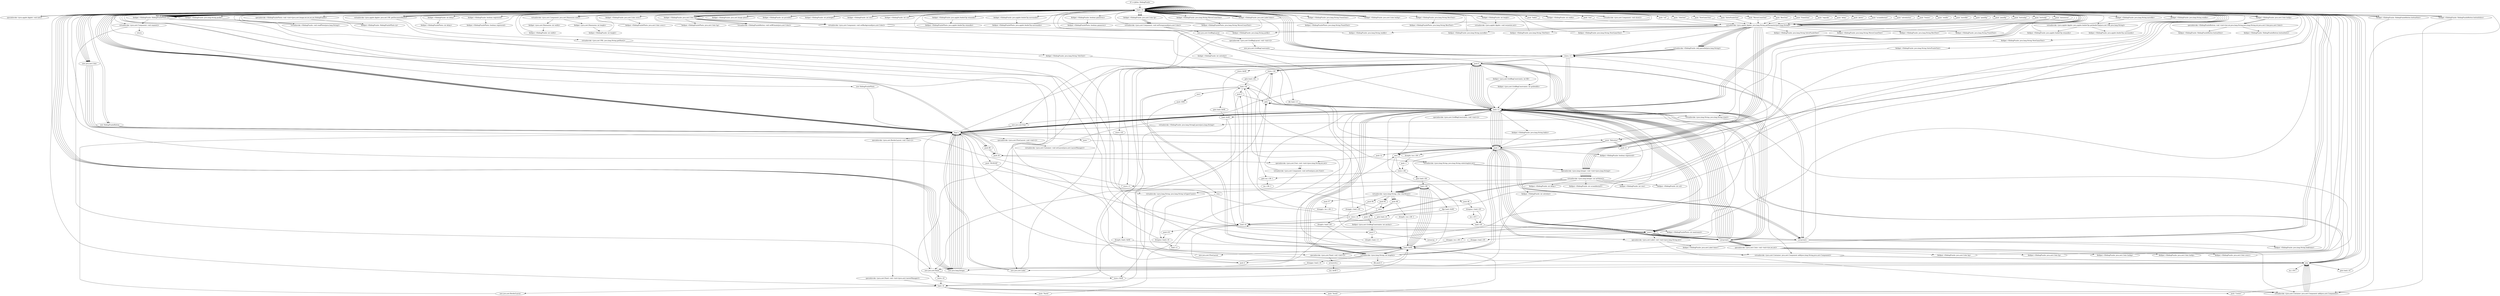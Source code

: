 digraph "" {
    "r0 := @this: SlidingPuzzle"
    "load.r r0"
    "r0 := @this: SlidingPuzzle"->"load.r r0";
    "specialinvoke <java.applet.Applet: void init()>"
    "load.r r0"->"specialinvoke <java.applet.Applet: void init()>";
    "specialinvoke <java.applet.Applet: void init()>"->"load.r r0";
    "load.r r0"->"load.r r0";
    "virtualinvoke <java.awt.Component: java.awt.Dimension size()>"
    "load.r r0"->"virtualinvoke <java.awt.Component: java.awt.Dimension size()>";
    "fieldget <java.awt.Dimension: int width>"
    "virtualinvoke <java.awt.Component: java.awt.Dimension size()>"->"fieldget <java.awt.Dimension: int width>";
    "fieldput <SlidingPuzzle: int width>"
    "fieldget <java.awt.Dimension: int width>"->"fieldput <SlidingPuzzle: int width>";
    "fieldput <SlidingPuzzle: int width>"->"load.r r0";
    "load.r r0"->"load.r r0";
    "load.r r0"->"virtualinvoke <java.awt.Component: java.awt.Dimension size()>";
    "fieldget <java.awt.Dimension: int height>"
    "virtualinvoke <java.awt.Component: java.awt.Dimension size()>"->"fieldget <java.awt.Dimension: int height>";
    "fieldput <SlidingPuzzle: int height>"
    "fieldget <java.awt.Dimension: int height>"->"fieldput <SlidingPuzzle: int height>";
    "fieldput <SlidingPuzzle: int height>"->"load.r r0";
    "push \"regcode\""
    "load.r r0"->"push \"regcode\"";
    "virtualinvoke <java.applet.Applet: java.lang.String getParameter(java.lang.String)>"
    "push \"regcode\""->"virtualinvoke <java.applet.Applet: java.lang.String getParameter(java.lang.String)>";
    "store.r r1"
    "virtualinvoke <java.applet.Applet: java.lang.String getParameter(java.lang.String)>"->"store.r r1";
    "load.r r1"
    "store.r r1"->"load.r r1";
    "virtualinvoke <java.lang.String: java.lang.String trim()>"
    "load.r r1"->"virtualinvoke <java.lang.String: java.lang.String trim()>";
    "pop"
    "virtualinvoke <java.lang.String: java.lang.String trim()>"->"pop";
    "pop"->"load.r r1";
    "virtualinvoke <java.lang.String: java.lang.String toUpperCase()>"
    "load.r r1"->"virtualinvoke <java.lang.String: java.lang.String toUpperCase()>";
    "virtualinvoke <java.lang.String: java.lang.String toUpperCase()>"->"pop";
    "pop"->"load.r r1";
    "load.r r1"->"load.r r1";
    "virtualinvoke <java.lang.String: int length()>"
    "load.r r1"->"virtualinvoke <java.lang.String: int length()>";
    "push 1"
    "virtualinvoke <java.lang.String: int length()>"->"push 1";
    "sub.i"
    "push 1"->"sub.i";
    "virtualinvoke <java.lang.String: char charAt(int)>"
    "sub.i"->"virtualinvoke <java.lang.String: char charAt(int)>";
    "push 48"
    "virtualinvoke <java.lang.String: char charAt(int)>"->"push 48";
    "sub.c"
    "push 48"->"sub.c";
    "store.i i0"
    "sub.c"->"store.i i0";
    "load.i i0"
    "store.i i0"->"load.i i0";
    "push 4"
    "load.i i0"->"push 4";
    "add.i"
    "push 4"->"add.i";
    "add.i"->"load.r r1";
    "load.r r1"->"virtualinvoke <java.lang.String: int length()>";
    "ifcmpge.i load.r r0"
    "virtualinvoke <java.lang.String: int length()>"->"ifcmpge.i load.r r0";
    "new java.lang.Integer"
    "ifcmpge.i load.r r0"->"new java.lang.Integer";
    "dup1.r"
    "new java.lang.Integer"->"dup1.r";
    "dup1.r"->"load.r r1";
    "load.r r1"->"load.i i0";
    "load.i i0"->"load.i i0";
    "push 3"
    "load.i i0"->"push 3";
    "push 3"->"add.i";
    "virtualinvoke <java.lang.String: java.lang.String substring(int,int)>"
    "add.i"->"virtualinvoke <java.lang.String: java.lang.String substring(int,int)>";
    "specialinvoke <java.lang.Integer: void <init>(java.lang.String)>"
    "virtualinvoke <java.lang.String: java.lang.String substring(int,int)>"->"specialinvoke <java.lang.Integer: void <init>(java.lang.String)>";
    "virtualinvoke <java.lang.Integer: int intValue()>"
    "specialinvoke <java.lang.Integer: void <init>(java.lang.String)>"->"virtualinvoke <java.lang.Integer: int intValue()>";
    "virtualinvoke <java.lang.Integer: int intValue()>"->"store.i i0";
    "store.i i0"->"new java.lang.Integer";
    "new java.lang.Integer"->"dup1.r";
    "dup1.r"->"load.r r1";
    "load.r r1"->"load.r r1";
    "load.r r1"->"virtualinvoke <java.lang.String: int length()>";
    "virtualinvoke <java.lang.String: int length()>"->"push 4";
    "push 4"->"sub.i";
    "sub.i"->"load.r r1";
    "load.r r1"->"virtualinvoke <java.lang.String: int length()>";
    "virtualinvoke <java.lang.String: int length()>"->"push 1";
    "push 1"->"sub.i";
    "sub.i"->"virtualinvoke <java.lang.String: java.lang.String substring(int,int)>";
    "virtualinvoke <java.lang.String: java.lang.String substring(int,int)>"->"specialinvoke <java.lang.Integer: void <init>(java.lang.String)>";
    "specialinvoke <java.lang.Integer: void <init>(java.lang.String)>"->"virtualinvoke <java.lang.Integer: int intValue()>";
    "store.i r1"
    "virtualinvoke <java.lang.Integer: int intValue()>"->"store.i r1";
    "store.i r1"->"load.r r0";
    "virtualinvoke <java.applet.Applet: java.net.URL getDocumentBase()>"
    "load.r r0"->"virtualinvoke <java.applet.Applet: java.net.URL getDocumentBase()>";
    "virtualinvoke <java.net.URL: java.lang.String getHost()>"
    "virtualinvoke <java.applet.Applet: java.net.URL getDocumentBase()>"->"virtualinvoke <java.net.URL: java.lang.String getHost()>";
    "virtualinvoke <java.net.URL: java.lang.String getHost()>"->"virtualinvoke <java.lang.String: java.lang.String toUpperCase()>";
    "store.r $r40"
    "virtualinvoke <java.lang.String: java.lang.String toUpperCase()>"->"store.r $r40";
    "push 0"
    "store.r $r40"->"push 0";
    "store.i i34"
    "push 0"->"store.i i34";
    "store.i i34"->"push 0";
    "store.i i35"
    "push 0"->"store.i i35";
    "load.r $r40"
    "store.i i35"->"load.r $r40";
    "load.r $r40"->"virtualinvoke <java.lang.String: int length()>";
    "ifle push 0"
    "virtualinvoke <java.lang.String: int length()>"->"ifle push 0";
    "ifle push 0"->"load.r $r40";
    "load.r $r40"->"virtualinvoke <java.lang.String: int length()>";
    "virtualinvoke <java.lang.String: int length()>"->"push 1";
    "push 1"->"sub.i";
    "store.i i36"
    "sub.i"->"store.i i36";
    "goto load.i i36"
    "store.i i36"->"goto load.i i36";
    "load.i i36"
    "goto load.i i36"->"load.i i36";
    "ifge load.r $r40"
    "load.i i36"->"ifge load.r $r40";
    "goto load.i i0"
    "ifge load.r $r40"->"goto load.i i0";
    "goto load.i i0"->"load.i i0";
    "push 231"
    "load.i i0"->"push 231";
    "ifcmpne.i load.r r0"
    "push 231"->"ifcmpne.i load.r r0";
    "load.i r1"
    "ifcmpne.i load.r r0"->"load.i r1";
    "load.i r1"->"load.i i0";
    "load.i i34"
    "load.i i0"->"load.i i34";
    "mul.i"
    "load.i i34"->"mul.i";
    "push 1000"
    "mul.i"->"push 1000";
    "rem.i"
    "push 1000"->"rem.i";
    "rem.i"->"ifcmpne.i load.r r0";
    "ifcmpne.i load.r r0"->"load.r r0";
    "load.r r0"->"push 1";
    "fieldput <SlidingPuzzle: boolean registered>"
    "push 1"->"fieldput <SlidingPuzzle: boolean registered>";
    "fieldput <SlidingPuzzle: boolean registered>"->"load.r r0";
    "load.r r0"->"new java.lang.Integer";
    "new java.lang.Integer"->"dup1.r";
    "dup1.r"->"load.r r0";
    "push \"delay\""
    "load.r r0"->"push \"delay\"";
    "push \"delay\""->"virtualinvoke <java.applet.Applet: java.lang.String getParameter(java.lang.String)>";
    "virtualinvoke <java.applet.Applet: java.lang.String getParameter(java.lang.String)>"->"specialinvoke <java.lang.Integer: void <init>(java.lang.String)>";
    "specialinvoke <java.lang.Integer: void <init>(java.lang.String)>"->"virtualinvoke <java.lang.Integer: int intValue()>";
    "fieldput <SlidingPuzzle: int delay>"
    "virtualinvoke <java.lang.Integer: int intValue()>"->"fieldput <SlidingPuzzle: int delay>";
    "fieldput <SlidingPuzzle: int delay>"->"load.r r0";
    "load.r r0"->"load.r r0";
    "push \"photo\""
    "load.r r0"->"push \"photo\"";
    "push \"photo\""->"virtualinvoke <java.applet.Applet: java.lang.String getParameter(java.lang.String)>";
    "fieldput <SlidingPuzzle: java.lang.String picfile>"
    "virtualinvoke <java.applet.Applet: java.lang.String getParameter(java.lang.String)>"->"fieldput <SlidingPuzzle: java.lang.String picfile>";
    "fieldput <SlidingPuzzle: java.lang.String picfile>"->"load.r r0";
    "load.r r0"->"new java.lang.Integer";
    "new java.lang.Integer"->"dup1.r";
    "dup1.r"->"load.r r0";
    "push \"scramblestart\""
    "load.r r0"->"push \"scramblestart\"";
    "push \"scramblestart\""->"virtualinvoke <java.applet.Applet: java.lang.String getParameter(java.lang.String)>";
    "virtualinvoke <java.applet.Applet: java.lang.String getParameter(java.lang.String)>"->"specialinvoke <java.lang.Integer: void <init>(java.lang.String)>";
    "specialinvoke <java.lang.Integer: void <init>(java.lang.String)>"->"virtualinvoke <java.lang.Integer: int intValue()>";
    "fieldput <SlidingPuzzle: int scramblestart>"
    "virtualinvoke <java.lang.Integer: int intValue()>"->"fieldput <SlidingPuzzle: int scramblestart>";
    "fieldput <SlidingPuzzle: int scramblestart>"->"load.r r0";
    "load.r r0"->"new java.lang.Integer";
    "new java.lang.Integer"->"dup1.r";
    "dup1.r"->"load.r r0";
    "push \"solvebutton\""
    "load.r r0"->"push \"solvebutton\"";
    "push \"solvebutton\""->"virtualinvoke <java.applet.Applet: java.lang.String getParameter(java.lang.String)>";
    "virtualinvoke <java.applet.Applet: java.lang.String getParameter(java.lang.String)>"->"specialinvoke <java.lang.Integer: void <init>(java.lang.String)>";
    "specialinvoke <java.lang.Integer: void <init>(java.lang.String)>"->"virtualinvoke <java.lang.Integer: int intValue()>";
    "fieldput <SlidingPuzzle: int solvebut>"
    "virtualinvoke <java.lang.Integer: int intValue()>"->"fieldput <SlidingPuzzle: int solvebut>";
    "fieldput <SlidingPuzzle: int solvebut>"->"new java.lang.Integer";
    "new java.lang.Integer"->"dup1.r";
    "dup1.r"->"load.r r0";
    "push \"frames\""
    "load.r r0"->"push \"frames\"";
    "push \"frames\""->"virtualinvoke <java.applet.Applet: java.lang.String getParameter(java.lang.String)>";
    "virtualinvoke <java.applet.Applet: java.lang.String getParameter(java.lang.String)>"->"specialinvoke <java.lang.Integer: void <init>(java.lang.String)>";
    "specialinvoke <java.lang.Integer: void <init>(java.lang.String)>"->"virtualinvoke <java.lang.Integer: int intValue()>";
    "virtualinvoke <java.lang.Integer: int intValue()>"->"store.i i0";
    "store.i i0"->"load.r r0";
    "load.r r0"->"load.r r0";
    "push \"winfile\""
    "load.r r0"->"push \"winfile\"";
    "push \"winfile\""->"virtualinvoke <java.applet.Applet: java.lang.String getParameter(java.lang.String)>";
    "fieldput <SlidingPuzzle: java.lang.String winfile>"
    "virtualinvoke <java.applet.Applet: java.lang.String getParameter(java.lang.String)>"->"fieldput <SlidingPuzzle: java.lang.String winfile>";
    "fieldput <SlidingPuzzle: java.lang.String winfile>"->"load.r r0";
    "load.r r0"->"load.r r0";
    "push \"movefile\""
    "load.r r0"->"push \"movefile\"";
    "push \"movefile\""->"virtualinvoke <java.applet.Applet: java.lang.String getParameter(java.lang.String)>";
    "fieldput <SlidingPuzzle: java.lang.String movefile>"
    "virtualinvoke <java.applet.Applet: java.lang.String getParameter(java.lang.String)>"->"fieldput <SlidingPuzzle: java.lang.String movefile>";
    "fieldput <SlidingPuzzle: java.lang.String movefile>"->"load.r r0";
    "load.r r0"->"load.r r0";
    "push \"panelbg\""
    "load.r r0"->"push \"panelbg\"";
    "push \"panelbg\""->"virtualinvoke <java.applet.Applet: java.lang.String getParameter(java.lang.String)>";
    "virtualinvoke <SlidingPuzzle: int[] parseInt(java.lang.String)>"
    "virtualinvoke <java.applet.Applet: java.lang.String getParameter(java.lang.String)>"->"virtualinvoke <SlidingPuzzle: int[] parseInt(java.lang.String)>";
    "virtualinvoke <SlidingPuzzle: int[] parseInt(java.lang.String)>"->"store.r r1";
    "store.r r1"->"load.r r0";
    "new java.awt.Color"
    "load.r r0"->"new java.awt.Color";
    "new java.awt.Color"->"dup1.r";
    "dup1.r"->"load.r r1";
    "load.r r1"->"push 0";
    "arrayread.i"
    "push 0"->"arrayread.i";
    "arrayread.i"->"load.r r1";
    "load.r r1"->"push 1";
    "push 1"->"arrayread.i";
    "arrayread.i"->"load.r r1";
    "push 2"
    "load.r r1"->"push 2";
    "push 2"->"arrayread.i";
    "specialinvoke <java.awt.Color: void <init>(int,int,int)>"
    "arrayread.i"->"specialinvoke <java.awt.Color: void <init>(int,int,int)>";
    "fieldput <SlidingPuzzle: java.awt.Color bg>"
    "specialinvoke <java.awt.Color: void <init>(int,int,int)>"->"fieldput <SlidingPuzzle: java.awt.Color bg>";
    "fieldput <SlidingPuzzle: java.awt.Color bg>"->"load.r r0";
    "load.r r0"->"load.r r0";
    "push \"panelfg\""
    "load.r r0"->"push \"panelfg\"";
    "push \"panelfg\""->"virtualinvoke <java.applet.Applet: java.lang.String getParameter(java.lang.String)>";
    "virtualinvoke <java.applet.Applet: java.lang.String getParameter(java.lang.String)>"->"virtualinvoke <SlidingPuzzle: int[] parseInt(java.lang.String)>";
    "virtualinvoke <SlidingPuzzle: int[] parseInt(java.lang.String)>"->"store.r r1";
    "store.r r1"->"load.r r0";
    "load.r r0"->"new java.awt.Color";
    "new java.awt.Color"->"dup1.r";
    "dup1.r"->"load.r r1";
    "load.r r1"->"push 0";
    "push 0"->"arrayread.i";
    "arrayread.i"->"load.r r1";
    "load.r r1"->"push 1";
    "push 1"->"arrayread.i";
    "arrayread.i"->"load.r r1";
    "load.r r1"->"push 2";
    "push 2"->"arrayread.i";
    "arrayread.i"->"specialinvoke <java.awt.Color: void <init>(int,int,int)>";
    "fieldput <SlidingPuzzle: java.awt.Color fg>"
    "specialinvoke <java.awt.Color: void <init>(int,int,int)>"->"fieldput <SlidingPuzzle: java.awt.Color fg>";
    "fieldput <SlidingPuzzle: java.awt.Color fg>"->"load.r r0";
    "load.r r0"->"load.r r0";
    "push \"buttonbg\""
    "load.r r0"->"push \"buttonbg\"";
    "push \"buttonbg\""->"virtualinvoke <java.applet.Applet: java.lang.String getParameter(java.lang.String)>";
    "virtualinvoke <java.applet.Applet: java.lang.String getParameter(java.lang.String)>"->"virtualinvoke <SlidingPuzzle: int[] parseInt(java.lang.String)>";
    "virtualinvoke <SlidingPuzzle: int[] parseInt(java.lang.String)>"->"store.r r1";
    "store.r r1"->"load.r r0";
    "load.r r0"->"new java.awt.Color";
    "new java.awt.Color"->"dup1.r";
    "dup1.r"->"load.r r1";
    "load.r r1"->"push 0";
    "push 0"->"arrayread.i";
    "arrayread.i"->"load.r r1";
    "load.r r1"->"push 1";
    "push 1"->"arrayread.i";
    "arrayread.i"->"load.r r1";
    "load.r r1"->"push 2";
    "push 2"->"arrayread.i";
    "arrayread.i"->"specialinvoke <java.awt.Color: void <init>(int,int,int)>";
    "fieldput <SlidingPuzzle: java.awt.Color butbg>"
    "specialinvoke <java.awt.Color: void <init>(int,int,int)>"->"fieldput <SlidingPuzzle: java.awt.Color butbg>";
    "fieldput <SlidingPuzzle: java.awt.Color butbg>"->"load.r r0";
    "load.r r0"->"load.r r0";
    "push \"buttonfg\""
    "load.r r0"->"push \"buttonfg\"";
    "push \"buttonfg\""->"virtualinvoke <java.applet.Applet: java.lang.String getParameter(java.lang.String)>";
    "virtualinvoke <java.applet.Applet: java.lang.String getParameter(java.lang.String)>"->"virtualinvoke <SlidingPuzzle: int[] parseInt(java.lang.String)>";
    "virtualinvoke <SlidingPuzzle: int[] parseInt(java.lang.String)>"->"store.r r1";
    "store.r r1"->"load.r r0";
    "load.r r0"->"new java.awt.Color";
    "new java.awt.Color"->"dup1.r";
    "dup1.r"->"load.r r1";
    "load.r r1"->"push 0";
    "push 0"->"arrayread.i";
    "arrayread.i"->"load.r r1";
    "load.r r1"->"push 1";
    "push 1"->"arrayread.i";
    "arrayread.i"->"load.r r1";
    "load.r r1"->"push 2";
    "push 2"->"arrayread.i";
    "arrayread.i"->"specialinvoke <java.awt.Color: void <init>(int,int,int)>";
    "fieldput <SlidingPuzzle: java.awt.Color butfg>"
    "specialinvoke <java.awt.Color: void <init>(int,int,int)>"->"fieldput <SlidingPuzzle: java.awt.Color butfg>";
    "fieldput <SlidingPuzzle: java.awt.Color butfg>"->"load.r r0";
    "load.r r0"->"load.r r0";
    "push \"mouseover\""
    "load.r r0"->"push \"mouseover\"";
    "push \"mouseover\""->"virtualinvoke <java.applet.Applet: java.lang.String getParameter(java.lang.String)>";
    "virtualinvoke <java.applet.Applet: java.lang.String getParameter(java.lang.String)>"->"virtualinvoke <SlidingPuzzle: int[] parseInt(java.lang.String)>";
    "virtualinvoke <SlidingPuzzle: int[] parseInt(java.lang.String)>"->"store.r r1";
    "store.r r1"->"load.r r0";
    "load.r r0"->"new java.awt.Color";
    "new java.awt.Color"->"dup1.r";
    "dup1.r"->"load.r r1";
    "load.r r1"->"push 0";
    "push 0"->"arrayread.i";
    "arrayread.i"->"load.r r1";
    "load.r r1"->"push 1";
    "push 1"->"arrayread.i";
    "arrayread.i"->"load.r r1";
    "load.r r1"->"push 2";
    "push 2"->"arrayread.i";
    "arrayread.i"->"specialinvoke <java.awt.Color: void <init>(int,int,int)>";
    "fieldput <SlidingPuzzle: java.awt.Color overc>"
    "specialinvoke <java.awt.Color: void <init>(int,int,int)>"->"fieldput <SlidingPuzzle: java.awt.Color overc>";
    "fieldput <SlidingPuzzle: java.awt.Color overc>"->"load.r r0";
    "load.r r0"->"load.r r0";
    "load.r r0"->"load.r r0";
    "push \"linkto\""
    "load.r r0"->"push \"linkto\"";
    "push \"linkto\""->"virtualinvoke <java.applet.Applet: java.lang.String getParameter(java.lang.String)>";
    "virtualinvoke <java.applet.Applet: java.lang.String getParameter(java.lang.String)>"->"virtualinvoke <java.lang.String: java.lang.String trim()>";
    "virtualinvoke <SlidingPuzzle: java.lang.String[] parse(java.lang.String)>"
    "virtualinvoke <java.lang.String: java.lang.String trim()>"->"virtualinvoke <SlidingPuzzle: java.lang.String[] parse(java.lang.String)>";
    "virtualinvoke <SlidingPuzzle: java.lang.String[] parse(java.lang.String)>"->"dup1.r";
    "dup1.r"->"push 0";
    "arrayread.r"
    "push 0"->"arrayread.r";
    "arrayread.r"->"store.r r1";
    "store.r r1"->"load.r r0";
    "load.r r0"->"load.r r1";
    "fieldput <SlidingPuzzle: java.lang.String linkto>"
    "load.r r1"->"fieldput <SlidingPuzzle: java.lang.String linkto>";
    "fieldput <SlidingPuzzle: java.lang.String linkto>"->"push 1";
    "push 1"->"arrayread.r";
    "fieldput <SlidingPuzzle: java.lang.String linkframe>"
    "arrayread.r"->"fieldput <SlidingPuzzle: java.lang.String linkframe>";
    "fieldput <SlidingPuzzle: java.lang.String linkframe>"->"load.r r0";
    "load.r r0"->"new java.lang.Integer";
    "new java.lang.Integer"->"dup1.r";
    "dup1.r"->"load.r r0";
    "push \"row\""
    "load.r r0"->"push \"row\"";
    "push \"row\""->"virtualinvoke <java.applet.Applet: java.lang.String getParameter(java.lang.String)>";
    "virtualinvoke <java.applet.Applet: java.lang.String getParameter(java.lang.String)>"->"specialinvoke <java.lang.Integer: void <init>(java.lang.String)>";
    "specialinvoke <java.lang.Integer: void <init>(java.lang.String)>"->"virtualinvoke <java.lang.Integer: int intValue()>";
    "fieldput <SlidingPuzzle: int row>"
    "virtualinvoke <java.lang.Integer: int intValue()>"->"fieldput <SlidingPuzzle: int row>";
    "fieldput <SlidingPuzzle: int row>"->"load.r r0";
    "load.r r0"->"new java.lang.Integer";
    "new java.lang.Integer"->"dup1.r";
    "dup1.r"->"load.r r0";
    "push \"col\""
    "load.r r0"->"push \"col\"";
    "push \"col\""->"virtualinvoke <java.applet.Applet: java.lang.String getParameter(java.lang.String)>";
    "virtualinvoke <java.applet.Applet: java.lang.String getParameter(java.lang.String)>"->"specialinvoke <java.lang.Integer: void <init>(java.lang.String)>";
    "specialinvoke <java.lang.Integer: void <init>(java.lang.String)>"->"virtualinvoke <java.lang.Integer: int intValue()>";
    "fieldput <SlidingPuzzle: int col>"
    "virtualinvoke <java.lang.Integer: int intValue()>"->"fieldput <SlidingPuzzle: int col>";
    "fieldput <SlidingPuzzle: int col>"->"load.r r0";
    "load.r r0"->"load.r r0";
    "push \"TitleText\""
    "load.r r0"->"push \"TitleText\"";
    "push \"TitleText\""->"virtualinvoke <java.applet.Applet: java.lang.String getParameter(java.lang.String)>";
    "fieldput <SlidingPuzzle: java.lang.String TitleText>"
    "virtualinvoke <java.applet.Applet: java.lang.String getParameter(java.lang.String)>"->"fieldput <SlidingPuzzle: java.lang.String TitleText>";
    "fieldput <SlidingPuzzle: java.lang.String TitleText>"->"load.r r0";
    "load.r r0"->"load.r r0";
    "push \"NewGameText\""
    "load.r r0"->"push \"NewGameText\"";
    "push \"NewGameText\""->"virtualinvoke <java.applet.Applet: java.lang.String getParameter(java.lang.String)>";
    "fieldput <SlidingPuzzle: java.lang.String NewGameText>"
    "virtualinvoke <java.applet.Applet: java.lang.String getParameter(java.lang.String)>"->"fieldput <SlidingPuzzle: java.lang.String NewGameText>";
    "fieldput <SlidingPuzzle: java.lang.String NewGameText>"->"load.r r0";
    "load.r r0"->"load.r r0";
    "push \"SolvePuzzleText\""
    "load.r r0"->"push \"SolvePuzzleText\"";
    "push \"SolvePuzzleText\""->"virtualinvoke <java.applet.Applet: java.lang.String getParameter(java.lang.String)>";
    "fieldput <SlidingPuzzle: java.lang.String SolvePuzzleText>"
    "virtualinvoke <java.applet.Applet: java.lang.String getParameter(java.lang.String)>"->"fieldput <SlidingPuzzle: java.lang.String SolvePuzzleText>";
    "fieldput <SlidingPuzzle: java.lang.String SolvePuzzleText>"->"load.r r0";
    "load.r r0"->"load.r r0";
    "push \"MovesCountText\""
    "load.r r0"->"push \"MovesCountText\"";
    "push \"MovesCountText\""->"virtualinvoke <java.applet.Applet: java.lang.String getParameter(java.lang.String)>";
    "fieldput <SlidingPuzzle: java.lang.String MovesCountText>"
    "virtualinvoke <java.applet.Applet: java.lang.String getParameter(java.lang.String)>"->"fieldput <SlidingPuzzle: java.lang.String MovesCountText>";
    "fieldput <SlidingPuzzle: java.lang.String MovesCountText>"->"load.r r0";
    "load.r r0"->"load.r r0";
    "push \"BestText\""
    "load.r r0"->"push \"BestText\"";
    "push \"BestText\""->"virtualinvoke <java.applet.Applet: java.lang.String getParameter(java.lang.String)>";
    "fieldput <SlidingPuzzle: java.lang.String BestText>"
    "virtualinvoke <java.applet.Applet: java.lang.String getParameter(java.lang.String)>"->"fieldput <SlidingPuzzle: java.lang.String BestText>";
    "fieldput <SlidingPuzzle: java.lang.String BestText>"->"load.r r0";
    "load.r r0"->"load.r r0";
    "push \"FinishText\""
    "load.r r0"->"push \"FinishText\"";
    "push \"FinishText\""->"virtualinvoke <java.applet.Applet: java.lang.String getParameter(java.lang.String)>";
    "fieldput <SlidingPuzzle: java.lang.String FinishText>"
    "virtualinvoke <java.applet.Applet: java.lang.String getParameter(java.lang.String)>"->"fieldput <SlidingPuzzle: java.lang.String FinishText>";
    "fieldput <SlidingPuzzle: java.lang.String FinishText>"->"load.r r0";
    "load.r r0"->"load.r r0";
    "load.r r0"->"load.r r0";
    "load.r r0"->"virtualinvoke <java.applet.Applet: java.net.URL getDocumentBase()>";
    "virtualinvoke <java.applet.Applet: java.net.URL getDocumentBase()>"->"load.r r0";
    "fieldget <SlidingPuzzle: java.lang.String winfile>"
    "load.r r0"->"fieldget <SlidingPuzzle: java.lang.String winfile>";
    "virtualinvoke <java.applet.Applet: java.applet.AudioClip getAudioClip(java.net.URL,java.lang.String)>"
    "fieldget <SlidingPuzzle: java.lang.String winfile>"->"virtualinvoke <java.applet.Applet: java.applet.AudioClip getAudioClip(java.net.URL,java.lang.String)>";
    "fieldput <SlidingPuzzle: java.applet.AudioClip winaudio>"
    "virtualinvoke <java.applet.Applet: java.applet.AudioClip getAudioClip(java.net.URL,java.lang.String)>"->"fieldput <SlidingPuzzle: java.applet.AudioClip winaudio>";
    "fieldput <SlidingPuzzle: java.applet.AudioClip winaudio>"->"load.r r0";
    "load.r r0"->"load.r r0";
    "load.r r0"->"load.r r0";
    "load.r r0"->"virtualinvoke <java.applet.Applet: java.net.URL getDocumentBase()>";
    "virtualinvoke <java.applet.Applet: java.net.URL getDocumentBase()>"->"load.r r0";
    "fieldget <SlidingPuzzle: java.lang.String movefile>"
    "load.r r0"->"fieldget <SlidingPuzzle: java.lang.String movefile>";
    "fieldget <SlidingPuzzle: java.lang.String movefile>"->"virtualinvoke <java.applet.Applet: java.applet.AudioClip getAudioClip(java.net.URL,java.lang.String)>";
    "fieldput <SlidingPuzzle: java.applet.AudioClip moveaudio>"
    "virtualinvoke <java.applet.Applet: java.applet.AudioClip getAudioClip(java.net.URL,java.lang.String)>"->"fieldput <SlidingPuzzle: java.applet.AudioClip moveaudio>";
    "fieldput <SlidingPuzzle: java.applet.AudioClip moveaudio>"->"load.r r0";
    "load.r r0"->"load.r r0";
    "fieldget <SlidingPuzzle: java.lang.String picfile>"
    "load.r r0"->"fieldget <SlidingPuzzle: java.lang.String picfile>";
    "virtualinvoke <SlidingPuzzle: void readPhoto(java.lang.String)>"
    "fieldget <SlidingPuzzle: java.lang.String picfile>"->"virtualinvoke <SlidingPuzzle: void readPhoto(java.lang.String)>";
    "virtualinvoke <SlidingPuzzle: void readPhoto(java.lang.String)>"->"load.r r0";
    "new SlidingPuzzlePhoto"
    "load.r r0"->"new SlidingPuzzlePhoto";
    "new SlidingPuzzlePhoto"->"dup1.r";
    "dup1.r"->"load.r r0";
    "fieldget <SlidingPuzzle: java.awt.Image photo>"
    "load.r r0"->"fieldget <SlidingPuzzle: java.awt.Image photo>";
    "fieldget <SlidingPuzzle: java.awt.Image photo>"->"load.r r0";
    "fieldget <SlidingPuzzle: int picwidth>"
    "load.r r0"->"fieldget <SlidingPuzzle: int picwidth>";
    "fieldget <SlidingPuzzle: int picwidth>"->"load.r r0";
    "fieldget <SlidingPuzzle: int picheight>"
    "load.r r0"->"fieldget <SlidingPuzzle: int picheight>";
    "fieldget <SlidingPuzzle: int picheight>"->"load.r r0";
    "fieldget <SlidingPuzzle: int row>"
    "load.r r0"->"fieldget <SlidingPuzzle: int row>";
    "fieldget <SlidingPuzzle: int row>"->"load.r r0";
    "fieldget <SlidingPuzzle: int col>"
    "load.r r0"->"fieldget <SlidingPuzzle: int col>";
    "fieldget <SlidingPuzzle: int col>"->"load.r r0";
    "specialinvoke <SlidingPuzzlePhoto: void <init>(java.awt.Image,int,int,int,int,SlidingPuzzle)>"
    "load.r r0"->"specialinvoke <SlidingPuzzlePhoto: void <init>(java.awt.Image,int,int,int,int,SlidingPuzzle)>";
    "fieldput <SlidingPuzzle: SlidingPuzzlePhoto rp>"
    "specialinvoke <SlidingPuzzlePhoto: void <init>(java.awt.Image,int,int,int,int,SlidingPuzzle)>"->"fieldput <SlidingPuzzle: SlidingPuzzlePhoto rp>";
    "fieldput <SlidingPuzzle: SlidingPuzzlePhoto rp>"->"load.r r0";
    "fieldget <SlidingPuzzle: SlidingPuzzlePhoto rp>"
    "load.r r0"->"fieldget <SlidingPuzzle: SlidingPuzzlePhoto rp>";
    "fieldget <SlidingPuzzle: SlidingPuzzlePhoto rp>"->"load.i i0";
    "fieldput <SlidingPuzzlePhoto: int maxtransit>"
    "load.i i0"->"fieldput <SlidingPuzzlePhoto: int maxtransit>";
    "fieldput <SlidingPuzzlePhoto: int maxtransit>"->"load.r r0";
    "load.r r0"->"fieldget <SlidingPuzzle: SlidingPuzzlePhoto rp>";
    "fieldget <SlidingPuzzle: SlidingPuzzlePhoto rp>"->"load.r r0";
    "fieldget <SlidingPuzzle: int delay>"
    "load.r r0"->"fieldget <SlidingPuzzle: int delay>";
    "fieldput <SlidingPuzzlePhoto: int delay>"
    "fieldget <SlidingPuzzle: int delay>"->"fieldput <SlidingPuzzlePhoto: int delay>";
    "fieldput <SlidingPuzzlePhoto: int delay>"->"load.r r0";
    "load.r r0"->"fieldget <SlidingPuzzle: SlidingPuzzlePhoto rp>";
    "fieldget <SlidingPuzzle: SlidingPuzzlePhoto rp>"->"load.r r0";
    "fieldget <SlidingPuzzle: boolean registered>"
    "load.r r0"->"fieldget <SlidingPuzzle: boolean registered>";
    "fieldput <SlidingPuzzlePhoto: boolean registered>"
    "fieldget <SlidingPuzzle: boolean registered>"->"fieldput <SlidingPuzzlePhoto: boolean registered>";
    "fieldput <SlidingPuzzlePhoto: boolean registered>"->"load.r r0";
    "load.r r0"->"fieldget <SlidingPuzzle: SlidingPuzzlePhoto rp>";
    "fieldget <SlidingPuzzle: SlidingPuzzlePhoto rp>"->"load.r r0";
    "fieldget <SlidingPuzzle: java.awt.Color bg>"
    "load.r r0"->"fieldget <SlidingPuzzle: java.awt.Color bg>";
    "fieldput <SlidingPuzzlePhoto: java.awt.Color bg>"
    "fieldget <SlidingPuzzle: java.awt.Color bg>"->"fieldput <SlidingPuzzlePhoto: java.awt.Color bg>";
    "fieldput <SlidingPuzzlePhoto: java.awt.Color bg>"->"load.r r0";
    "load.r r0"->"fieldget <SlidingPuzzle: SlidingPuzzlePhoto rp>";
    "fieldget <SlidingPuzzle: SlidingPuzzlePhoto rp>"->"load.r r0";
    "fieldget <SlidingPuzzle: java.awt.Color overc>"
    "load.r r0"->"fieldget <SlidingPuzzle: java.awt.Color overc>";
    "fieldput <SlidingPuzzlePhoto: java.awt.Color overc>"
    "fieldget <SlidingPuzzle: java.awt.Color overc>"->"fieldput <SlidingPuzzlePhoto: java.awt.Color overc>";
    "fieldput <SlidingPuzzlePhoto: java.awt.Color overc>"->"load.r r0";
    "load.r r0"->"fieldget <SlidingPuzzle: SlidingPuzzlePhoto rp>";
    "fieldget <SlidingPuzzle: SlidingPuzzlePhoto rp>"->"load.r r0";
    "fieldget <SlidingPuzzle: java.applet.AudioClip winaudio>"
    "load.r r0"->"fieldget <SlidingPuzzle: java.applet.AudioClip winaudio>";
    "fieldput <SlidingPuzzlePhoto: java.applet.AudioClip winaudio>"
    "fieldget <SlidingPuzzle: java.applet.AudioClip winaudio>"->"fieldput <SlidingPuzzlePhoto: java.applet.AudioClip winaudio>";
    "fieldput <SlidingPuzzlePhoto: java.applet.AudioClip winaudio>"->"load.r r0";
    "load.r r0"->"fieldget <SlidingPuzzle: SlidingPuzzlePhoto rp>";
    "fieldget <SlidingPuzzle: SlidingPuzzlePhoto rp>"->"load.r r0";
    "fieldget <SlidingPuzzle: java.applet.AudioClip moveaudio>"
    "load.r r0"->"fieldget <SlidingPuzzle: java.applet.AudioClip moveaudio>";
    "fieldput <SlidingPuzzlePhoto: java.applet.AudioClip moveaudio>"
    "fieldget <SlidingPuzzle: java.applet.AudioClip moveaudio>"->"fieldput <SlidingPuzzlePhoto: java.applet.AudioClip moveaudio>";
    "fieldput <SlidingPuzzlePhoto: java.applet.AudioClip moveaudio>"->"load.r r0";
    "load.r r0"->"fieldget <SlidingPuzzle: SlidingPuzzlePhoto rp>";
    "fieldget <SlidingPuzzle: SlidingPuzzlePhoto rp>"->"load.r r0";
    "fieldget <SlidingPuzzle: boolean gameover>"
    "load.r r0"->"fieldget <SlidingPuzzle: boolean gameover>";
    "fieldput <SlidingPuzzlePhoto: boolean gameover>"
    "fieldget <SlidingPuzzle: boolean gameover>"->"fieldput <SlidingPuzzlePhoto: boolean gameover>";
    "fieldput <SlidingPuzzlePhoto: boolean gameover>"->"load.r r0";
    "load.r r0"->"fieldget <SlidingPuzzle: SlidingPuzzlePhoto rp>";
    "fieldget <SlidingPuzzle: SlidingPuzzlePhoto rp>"->"load.r r0";
    "fieldget <SlidingPuzzle: java.lang.String MovesCountText>"
    "load.r r0"->"fieldget <SlidingPuzzle: java.lang.String MovesCountText>";
    "fieldput <SlidingPuzzlePhoto: java.lang.String MovesCountText>"
    "fieldget <SlidingPuzzle: java.lang.String MovesCountText>"->"fieldput <SlidingPuzzlePhoto: java.lang.String MovesCountText>";
    "fieldput <SlidingPuzzlePhoto: java.lang.String MovesCountText>"->"load.r r0";
    "load.r r0"->"fieldget <SlidingPuzzle: SlidingPuzzlePhoto rp>";
    "fieldget <SlidingPuzzle: SlidingPuzzlePhoto rp>"->"load.r r0";
    "fieldget <SlidingPuzzle: java.lang.String FinishText>"
    "load.r r0"->"fieldget <SlidingPuzzle: java.lang.String FinishText>";
    "fieldput <SlidingPuzzlePhoto: java.lang.String FinishText>"
    "fieldget <SlidingPuzzle: java.lang.String FinishText>"->"fieldput <SlidingPuzzlePhoto: java.lang.String FinishText>";
    "fieldput <SlidingPuzzlePhoto: java.lang.String FinishText>"->"load.r r0";
    "load.r r0"->"fieldget <SlidingPuzzle: SlidingPuzzlePhoto rp>";
    "fieldget <SlidingPuzzle: SlidingPuzzlePhoto rp>"->"load.r r0";
    "fieldget <SlidingPuzzle: java.lang.String BestText>"
    "load.r r0"->"fieldget <SlidingPuzzle: java.lang.String BestText>";
    "fieldput <SlidingPuzzlePhoto: java.lang.String BestText>"
    "fieldget <SlidingPuzzle: java.lang.String BestText>"->"fieldput <SlidingPuzzlePhoto: java.lang.String BestText>";
    "fieldput <SlidingPuzzlePhoto: java.lang.String BestText>"->"load.r r0";
    "load.r r0"->"fieldget <SlidingPuzzle: SlidingPuzzlePhoto rp>";
    "virtualinvoke <java.awt.Component: void repaint()>"
    "fieldget <SlidingPuzzle: SlidingPuzzlePhoto rp>"->"virtualinvoke <java.awt.Component: void repaint()>";
    "new java.awt.Panel"
    "virtualinvoke <java.awt.Component: void repaint()>"->"new java.awt.Panel";
    "store.r i0"
    "new java.awt.Panel"->"store.r i0";
    "load.r i0"
    "store.r i0"->"load.r i0";
    "new java.awt.BorderLayout"
    "load.r i0"->"new java.awt.BorderLayout";
    "new java.awt.BorderLayout"->"dup1.r";
    "specialinvoke <java.awt.BorderLayout: void <init>()>"
    "dup1.r"->"specialinvoke <java.awt.BorderLayout: void <init>()>";
    "specialinvoke <java.awt.Panel: void <init>(java.awt.LayoutManager)>"
    "specialinvoke <java.awt.BorderLayout: void <init>()>"->"specialinvoke <java.awt.Panel: void <init>(java.awt.LayoutManager)>";
    "specialinvoke <java.awt.Panel: void <init>(java.awt.LayoutManager)>"->"load.r i0";
    "push \"Center\""
    "load.r i0"->"push \"Center\"";
    "push \"Center\""->"load.r r0";
    "load.r r0"->"fieldget <SlidingPuzzle: SlidingPuzzlePhoto rp>";
    "virtualinvoke <java.awt.Container: java.awt.Component add(java.lang.String,java.awt.Component)>"
    "fieldget <SlidingPuzzle: SlidingPuzzlePhoto rp>"->"virtualinvoke <java.awt.Container: java.awt.Component add(java.lang.String,java.awt.Component)>";
    "virtualinvoke <java.awt.Container: java.awt.Component add(java.lang.String,java.awt.Component)>"->"pop";
    "pop"->"load.r r0";
    "load.r r0"->"load.r r0";
    "load.r r0"->"fieldget <SlidingPuzzle: java.awt.Color bg>";
    "virtualinvoke <java.awt.Component: void setBackground(java.awt.Color)>"
    "fieldget <SlidingPuzzle: java.awt.Color bg>"->"virtualinvoke <java.awt.Component: void setBackground(java.awt.Color)>";
    "virtualinvoke <java.awt.Component: void setBackground(java.awt.Color)>"->"load.r r0";
    "load.r r0"->"load.r r0";
    "fieldget <SlidingPuzzle: java.awt.Color fg>"
    "load.r r0"->"fieldget <SlidingPuzzle: java.awt.Color fg>";
    "virtualinvoke <java.awt.Component: void setForeground(java.awt.Color)>"
    "fieldget <SlidingPuzzle: java.awt.Color fg>"->"virtualinvoke <java.awt.Component: void setForeground(java.awt.Color)>";
    "new java.awt.GridBagLayout"
    "virtualinvoke <java.awt.Component: void setForeground(java.awt.Color)>"->"new java.awt.GridBagLayout";
    "specialinvoke <java.awt.GridBagLayout: void <init>()>"
    "new java.awt.GridBagLayout"->"specialinvoke <java.awt.GridBagLayout: void <init>()>";
    "new java.awt.GridBagConstraints"
    "specialinvoke <java.awt.GridBagLayout: void <init>()>"->"new java.awt.GridBagConstraints";
    "new java.awt.GridBagConstraints"->"store.r r1";
    "store.r r1"->"load.r r1";
    "specialinvoke <java.awt.GridBagConstraints: void <init>()>"
    "load.r r1"->"specialinvoke <java.awt.GridBagConstraints: void <init>()>";
    "specialinvoke <java.awt.GridBagConstraints: void <init>()>"->"load.r r1";
    "load.r r1"->"push 0";
    "fieldput <java.awt.GridBagConstraints: int fill>"
    "push 0"->"fieldput <java.awt.GridBagConstraints: int fill>";
    "fieldput <java.awt.GridBagConstraints: int fill>"->"load.r r1";
    "load.r r1"->"push 0";
    "fieldput <java.awt.GridBagConstraints: int gridwidth>"
    "push 0"->"fieldput <java.awt.GridBagConstraints: int gridwidth>";
    "fieldput <java.awt.GridBagConstraints: int gridwidth>"->"load.r r1";
    "push 10"
    "load.r r1"->"push 10";
    "fieldput <java.awt.GridBagConstraints: int anchor>"
    "push 10"->"fieldput <java.awt.GridBagConstraints: int anchor>";
    "push 5"
    "fieldput <java.awt.GridBagConstraints: int anchor>"->"push 5";
    "newarray"
    "push 5"->"newarray";
    "newarray"->"store.r r1";
    "store.r r1"->"push 0";
    "store.i $r40"
    "push 0"->"store.i $r40";
    "goto load.i $r40"
    "store.i $r40"->"goto load.i $r40";
    "load.i $r40"
    "goto load.i $r40"->"load.i $r40";
    "load.i $r40"->"push 5";
    "ifcmplt.i load.r r1"
    "push 5"->"ifcmplt.i load.r r1";
    "ifcmplt.i load.r r1"->"load.r r0";
    "new SlidingPuzzleButton"
    "load.r r0"->"new SlidingPuzzleButton";
    "new SlidingPuzzleButton"->"dup1.r";
    "push 80"
    "dup1.r"->"push 80";
    "push 20"
    "push 80"->"push 20";
    "push 20"->"load.r r0";
    "fieldget <SlidingPuzzle: java.lang.String NewGameText>"
    "load.r r0"->"fieldget <SlidingPuzzle: java.lang.String NewGameText>";
    "push \"Helvetica\""
    "fieldget <SlidingPuzzle: java.lang.String NewGameText>"->"push \"Helvetica\"";
    "push 11"
    "push \"Helvetica\""->"push 11";
    "push 11"->"load.r r0";
    "fieldget <SlidingPuzzle: java.awt.Color butbg>"
    "load.r r0"->"fieldget <SlidingPuzzle: java.awt.Color butbg>";
    "fieldget <SlidingPuzzle: java.awt.Color butbg>"->"load.r r0";
    "fieldget <SlidingPuzzle: java.awt.Color butfg>"
    "load.r r0"->"fieldget <SlidingPuzzle: java.awt.Color butfg>";
    "specialinvoke <SlidingPuzzleButton: void <init>(int,int,java.lang.String,java.lang.String,int,java.awt.Color,java.awt.Color)>"
    "fieldget <SlidingPuzzle: java.awt.Color butfg>"->"specialinvoke <SlidingPuzzleButton: void <init>(int,int,java.lang.String,java.lang.String,int,java.awt.Color,java.awt.Color)>";
    "fieldput <SlidingPuzzle: SlidingPuzzleButton buttonNew>"
    "specialinvoke <SlidingPuzzleButton: void <init>(int,int,java.lang.String,java.lang.String,int,java.awt.Color,java.awt.Color)>"->"fieldput <SlidingPuzzle: SlidingPuzzleButton buttonNew>";
    "fieldput <SlidingPuzzle: SlidingPuzzleButton buttonNew>"->"load.r r0";
    "fieldget <SlidingPuzzle: SlidingPuzzleButton buttonNew>"
    "load.r r0"->"fieldget <SlidingPuzzle: SlidingPuzzleButton buttonNew>";
    "fieldget <SlidingPuzzle: SlidingPuzzleButton buttonNew>"->"load.r r0";
    "load.r r0"->"fieldget <SlidingPuzzle: java.awt.Color bg>";
    "virtualinvoke <SlidingPuzzleButton: void setBGmain(java.awt.Color)>"
    "fieldget <SlidingPuzzle: java.awt.Color bg>"->"virtualinvoke <SlidingPuzzleButton: void setBGmain(java.awt.Color)>";
    "virtualinvoke <SlidingPuzzleButton: void setBGmain(java.awt.Color)>"->"load.r r1";
    "load.r r1"->"push 0";
    "push 0"->"arrayread.r";
    "arrayread.r"->"load.r r0";
    "load.r r0"->"fieldget <SlidingPuzzle: SlidingPuzzleButton buttonNew>";
    "virtualinvoke <java.awt.Container: java.awt.Component add(java.awt.Component)>"
    "fieldget <SlidingPuzzle: SlidingPuzzleButton buttonNew>"->"virtualinvoke <java.awt.Container: java.awt.Component add(java.awt.Component)>";
    "virtualinvoke <java.awt.Container: java.awt.Component add(java.awt.Component)>"->"pop";
    "pop"->"load.r r0";
    "load.r r0"->"new SlidingPuzzleButton";
    "new SlidingPuzzleButton"->"dup1.r";
    "dup1.r"->"push 80";
    "push 80"->"push 20";
    "push 20"->"load.r r0";
    "fieldget <SlidingPuzzle: java.lang.String SolvePuzzleText>"
    "load.r r0"->"fieldget <SlidingPuzzle: java.lang.String SolvePuzzleText>";
    "fieldget <SlidingPuzzle: java.lang.String SolvePuzzleText>"->"push \"Helvetica\"";
    "push \"Helvetica\""->"push 11";
    "push 11"->"load.r r0";
    "load.r r0"->"fieldget <SlidingPuzzle: java.awt.Color butbg>";
    "fieldget <SlidingPuzzle: java.awt.Color butbg>"->"load.r r0";
    "load.r r0"->"fieldget <SlidingPuzzle: java.awt.Color butfg>";
    "fieldget <SlidingPuzzle: java.awt.Color butfg>"->"specialinvoke <SlidingPuzzleButton: void <init>(int,int,java.lang.String,java.lang.String,int,java.awt.Color,java.awt.Color)>";
    "fieldput <SlidingPuzzle: SlidingPuzzleButton buttonSolve>"
    "specialinvoke <SlidingPuzzleButton: void <init>(int,int,java.lang.String,java.lang.String,int,java.awt.Color,java.awt.Color)>"->"fieldput <SlidingPuzzle: SlidingPuzzleButton buttonSolve>";
    "fieldput <SlidingPuzzle: SlidingPuzzleButton buttonSolve>"->"load.r r0";
    "fieldget <SlidingPuzzle: SlidingPuzzleButton buttonSolve>"
    "load.r r0"->"fieldget <SlidingPuzzle: SlidingPuzzleButton buttonSolve>";
    "fieldget <SlidingPuzzle: SlidingPuzzleButton buttonSolve>"->"load.r r0";
    "load.r r0"->"fieldget <SlidingPuzzle: java.awt.Color bg>";
    "fieldget <SlidingPuzzle: java.awt.Color bg>"->"virtualinvoke <SlidingPuzzleButton: void setBGmain(java.awt.Color)>";
    "virtualinvoke <SlidingPuzzleButton: void setBGmain(java.awt.Color)>"->"load.r r0";
    "fieldget <SlidingPuzzle: int solvebut>"
    "load.r r0"->"fieldget <SlidingPuzzle: int solvebut>";
    "ifle load.r r1"
    "fieldget <SlidingPuzzle: int solvebut>"->"ifle load.r r1";
    "ifle load.r r1"->"load.r r1";
    "load.r r1"->"push 1";
    "push 1"->"arrayread.r";
    "arrayread.r"->"load.r r0";
    "load.r r0"->"fieldget <SlidingPuzzle: SlidingPuzzleButton buttonSolve>";
    "fieldget <SlidingPuzzle: SlidingPuzzleButton buttonSolve>"->"virtualinvoke <java.awt.Container: java.awt.Component add(java.awt.Component)>";
    "virtualinvoke <java.awt.Container: java.awt.Component add(java.awt.Component)>"->"pop";
    "goto load.r r0"
    "pop"->"goto load.r r0";
    "goto load.r r0"->"load.r r0";
    "new java.awt.Label"
    "load.r r0"->"new java.awt.Label";
    "new java.awt.Label"->"dup1.r";
    "push \"00:00:00\""
    "dup1.r"->"push \"00:00:00\"";
    "push \"00:00:00\""->"push 2";
    "specialinvoke <java.awt.Label: void <init>(java.lang.String,int)>"
    "push 2"->"specialinvoke <java.awt.Label: void <init>(java.lang.String,int)>";
    "fieldput <SlidingPuzzle: java.awt.Label timer>"
    "specialinvoke <java.awt.Label: void <init>(java.lang.String,int)>"->"fieldput <SlidingPuzzle: java.awt.Label timer>";
    "fieldput <SlidingPuzzle: java.awt.Label timer>"->"load.r r0";
    "fieldget <SlidingPuzzle: java.awt.Label timer>"
    "load.r r0"->"fieldget <SlidingPuzzle: java.awt.Label timer>";
    "fieldget <SlidingPuzzle: java.awt.Label timer>"->"load.r r0";
    "load.r r0"->"fieldget <SlidingPuzzle: java.awt.Color bg>";
    "fieldget <SlidingPuzzle: java.awt.Color bg>"->"virtualinvoke <java.awt.Component: void setBackground(java.awt.Color)>";
    "virtualinvoke <java.awt.Component: void setBackground(java.awt.Color)>"->"load.r r0";
    "load.r r0"->"fieldget <SlidingPuzzle: java.awt.Label timer>";
    "fieldget <SlidingPuzzle: java.awt.Label timer>"->"load.r r0";
    "load.r r0"->"fieldget <SlidingPuzzle: java.awt.Color fg>";
    "fieldget <SlidingPuzzle: java.awt.Color fg>"->"virtualinvoke <java.awt.Component: void setForeground(java.awt.Color)>";
    "virtualinvoke <java.awt.Component: void setForeground(java.awt.Color)>"->"load.r r0";
    "load.r r0"->"fieldget <SlidingPuzzle: java.awt.Label timer>";
    "new java.awt.Font"
    "fieldget <SlidingPuzzle: java.awt.Label timer>"->"new java.awt.Font";
    "new java.awt.Font"->"dup1.r";
    "dup1.r"->"push \"Helvetica\"";
    "push \"Helvetica\""->"push 1";
    "push 12"
    "push 1"->"push 12";
    "specialinvoke <java.awt.Font: void <init>(java.lang.String,int,int)>"
    "push 12"->"specialinvoke <java.awt.Font: void <init>(java.lang.String,int,int)>";
    "virtualinvoke <java.awt.Component: void setFont(java.awt.Font)>"
    "specialinvoke <java.awt.Font: void <init>(java.lang.String,int,int)>"->"virtualinvoke <java.awt.Component: void setFont(java.awt.Font)>";
    "virtualinvoke <java.awt.Component: void setFont(java.awt.Font)>"->"load.r r1";
    "load.r r1"->"push 2";
    "push 2"->"arrayread.r";
    "arrayread.r"->"load.r r0";
    "load.r r0"->"fieldget <SlidingPuzzle: java.awt.Label timer>";
    "fieldget <SlidingPuzzle: java.awt.Label timer>"->"virtualinvoke <java.awt.Container: java.awt.Component add(java.awt.Component)>";
    "virtualinvoke <java.awt.Container: java.awt.Component add(java.awt.Component)>"->"pop";
    "pop"->"new java.awt.Panel";
    "new java.awt.Panel"->"store.r $r40";
    "store.r $r40"->"load.r $r40";
    "specialinvoke <java.awt.Panel: void <init>()>"
    "load.r $r40"->"specialinvoke <java.awt.Panel: void <init>()>";
    "specialinvoke <java.awt.Panel: void <init>()>"->"load.r $r40";
    "new java.awt.FlowLayout"
    "load.r $r40"->"new java.awt.FlowLayout";
    "new java.awt.FlowLayout"->"dup1.r";
    "specialinvoke <java.awt.FlowLayout: void <init>()>"
    "dup1.r"->"specialinvoke <java.awt.FlowLayout: void <init>()>";
    "virtualinvoke <java.awt.Container: void setLayout(java.awt.LayoutManager)>"
    "specialinvoke <java.awt.FlowLayout: void <init>()>"->"virtualinvoke <java.awt.Container: void setLayout(java.awt.LayoutManager)>";
    "virtualinvoke <java.awt.Container: void setLayout(java.awt.LayoutManager)>"->"push 0";
    "push 0"->"store.i i34";
    "goto load.i i34"
    "store.i i34"->"goto load.i i34";
    "goto load.i i34"->"load.i i34";
    "load.i i34"->"push 3";
    "ifcmplt.i load.r $r40"
    "push 3"->"ifcmplt.i load.r $r40";
    "ifcmplt.i load.r $r40"->"load.r i0";
    "push \"South\""
    "load.r i0"->"push \"South\"";
    "push \"South\""->"load.r $r40";
    "load.r $r40"->"virtualinvoke <java.awt.Container: java.awt.Component add(java.lang.String,java.awt.Component)>";
    "virtualinvoke <java.awt.Container: java.awt.Component add(java.lang.String,java.awt.Component)>"->"pop";
    "pop"->"new java.awt.Label";
    "new java.awt.Label"->"store.r r1";
    "store.r r1"->"load.r r1";
    "load.r r1"->"load.r r0";
    "fieldget <SlidingPuzzle: java.lang.String TitleText>"
    "load.r r0"->"fieldget <SlidingPuzzle: java.lang.String TitleText>";
    "fieldget <SlidingPuzzle: java.lang.String TitleText>"->"push 1";
    "push 1"->"specialinvoke <java.awt.Label: void <init>(java.lang.String,int)>";
    "specialinvoke <java.awt.Label: void <init>(java.lang.String,int)>"->"load.r r1";
    "load.r r1"->"load.r r0";
    "load.r r0"->"fieldget <SlidingPuzzle: java.awt.Color bg>";
    "fieldget <SlidingPuzzle: java.awt.Color bg>"->"virtualinvoke <java.awt.Component: void setBackground(java.awt.Color)>";
    "virtualinvoke <java.awt.Component: void setBackground(java.awt.Color)>"->"load.r r1";
    "load.r r1"->"load.r r0";
    "load.r r0"->"fieldget <SlidingPuzzle: java.awt.Color fg>";
    "fieldget <SlidingPuzzle: java.awt.Color fg>"->"virtualinvoke <java.awt.Component: void setForeground(java.awt.Color)>";
    "virtualinvoke <java.awt.Component: void setForeground(java.awt.Color)>"->"load.r r1";
    "load.r r1"->"new java.awt.Font";
    "new java.awt.Font"->"dup1.r";
    "dup1.r"->"push \"Helvetica\"";
    "push \"Helvetica\""->"push 1";
    "push 1"->"push 20";
    "push 20"->"specialinvoke <java.awt.Font: void <init>(java.lang.String,int,int)>";
    "specialinvoke <java.awt.Font: void <init>(java.lang.String,int,int)>"->"virtualinvoke <java.awt.Component: void setFont(java.awt.Font)>";
    "virtualinvoke <java.awt.Component: void setFont(java.awt.Font)>"->"load.r i0";
    "push \"North\""
    "load.r i0"->"push \"North\"";
    "push \"North\""->"load.r r1";
    "load.r r1"->"virtualinvoke <java.awt.Container: java.awt.Component add(java.lang.String,java.awt.Component)>";
    "virtualinvoke <java.awt.Container: java.awt.Component add(java.lang.String,java.awt.Component)>"->"pop";
    "pop"->"load.r r0";
    "load.r r0"->"load.r i0";
    "load.r i0"->"virtualinvoke <java.awt.Container: java.awt.Component add(java.awt.Component)>";
    "virtualinvoke <java.awt.Container: java.awt.Component add(java.awt.Component)>"->"pop";
    "pop"->"load.r r0";
    "load.r r0"->"load.r r0";
    "fieldget <SlidingPuzzle: int width>"
    "load.r r0"->"fieldget <SlidingPuzzle: int width>";
    "fieldget <SlidingPuzzle: int width>"->"load.r r0";
    "fieldget <SlidingPuzzle: int height>"
    "load.r r0"->"fieldget <SlidingPuzzle: int height>";
    "virtualinvoke <java.applet.Applet: void resize(int,int)>"
    "fieldget <SlidingPuzzle: int height>"->"virtualinvoke <java.applet.Applet: void resize(int,int)>";
    "virtualinvoke <java.applet.Applet: void resize(int,int)>"->"load.r r0";
    "virtualinvoke <java.awt.Component: void show()>"
    "load.r r0"->"virtualinvoke <java.awt.Component: void show()>";
    "virtualinvoke <java.awt.Component: void show()>"->"load.r r0";
    "load.r r0"->"virtualinvoke <java.awt.Component: void repaint()>";
    "return"
    "virtualinvoke <java.awt.Component: void repaint()>"->"return";
    "ifcmplt.i load.r $r40"->"load.r $r40";
    "load.r $r40"->"load.r r1";
    "load.r r1"->"load.i i34";
    "load.i i34"->"arrayread.r";
    "arrayread.r"->"virtualinvoke <java.awt.Container: java.awt.Component add(java.awt.Component)>";
    "virtualinvoke <java.awt.Container: java.awt.Component add(java.awt.Component)>"->"pop";
    "inc.i i34 1"
    "pop"->"inc.i i34 1";
    "ifle load.r r1"->"load.r r1";
    "load.r r1"->"push 1";
    "push 1"->"arrayread.r";
    "arrayread.r"->"new java.awt.Label";
    "new java.awt.Label"->"dup1.r";
    "push \"\""
    "dup1.r"->"push \"\"";
    "push \"\""->"push 1";
    "push 1"->"specialinvoke <java.awt.Label: void <init>(java.lang.String,int)>";
    "specialinvoke <java.awt.Label: void <init>(java.lang.String,int)>"->"virtualinvoke <java.awt.Container: java.awt.Component add(java.awt.Component)>";
    "virtualinvoke <java.awt.Container: java.awt.Component add(java.awt.Component)>"->"pop";
    "ifcmplt.i load.r r1"->"load.r r1";
    "load.r r1"->"load.i $r40";
    "load.i $r40"->"new java.awt.Panel";
    "new java.awt.Panel"->"dup1.r";
    "dup1.r"->"specialinvoke <java.awt.Panel: void <init>()>";
    "arraywrite.r"
    "specialinvoke <java.awt.Panel: void <init>()>"->"arraywrite.r";
    "inc.i $r40 1"
    "arraywrite.r"->"inc.i $r40 1";
    "ifge load.r $r40"->"load.r $r40";
    "load.r $r40"->"load.i i36";
    "load.i i36"->"virtualinvoke <java.lang.String: char charAt(int)>";
    "push 46"
    "virtualinvoke <java.lang.String: char charAt(int)>"->"push 46";
    "ifcmpne.c load.i i35"
    "push 46"->"ifcmpne.c load.i i35";
    "inc.i i35 1"
    "ifcmpne.c load.i i35"->"inc.i i35 1";
    "load.i i35"
    "inc.i i35 1"->"load.i i35";
    "load.i i35"->"push 1";
    "ifcmple.i inc.i i36 -1"
    "push 1"->"ifcmple.i inc.i i36 -1";
    "push -1"
    "ifcmple.i inc.i i36 -1"->"push -1";
    "push -1"->"store.i i36";
    "goto inc.i i36 -1"
    "store.i i36"->"goto inc.i i36 -1";
    "inc.i i36 -1"
    "goto inc.i i36 -1"->"inc.i i36 -1";
    "ifcmpne.c load.i i35"->"load.i i35";
    "load.i i35"->"push 2";
    "ifcmpge.i load.i i35"
    "push 2"->"ifcmpge.i load.i i35";
    "ifcmpge.i load.i i35"->"load.r $r40";
    "load.r $r40"->"load.i i36";
    "load.i i36"->"virtualinvoke <java.lang.String: char charAt(int)>";
    "push 65"
    "virtualinvoke <java.lang.String: char charAt(int)>"->"push 65";
    "ifcmplt.c load.i i35"
    "push 65"->"ifcmplt.c load.i i35";
    "ifcmplt.c load.i i35"->"load.r $r40";
    "load.r $r40"->"load.i i36";
    "load.i i36"->"virtualinvoke <java.lang.String: char charAt(int)>";
    "push 90"
    "virtualinvoke <java.lang.String: char charAt(int)>"->"push 90";
    "ifcmpgt.c load.i i35"
    "push 90"->"ifcmpgt.c load.i i35";
    "ifcmpgt.c load.i i35"->"load.i i34";
    "load.i i34"->"load.r $r40";
    "load.r $r40"->"load.i i36";
    "load.i i36"->"virtualinvoke <java.lang.String: char charAt(int)>";
    "virtualinvoke <java.lang.String: char charAt(int)>"->"push 65";
    "push 65"->"sub.c";
    "sub.c"->"push 10";
    "push 10"->"add.i";
    "add.i"->"add.i";
    "add.i"->"store.i i34";
    "store.i i34"->"goto inc.i i36 -1";
    "ifcmpgt.c load.i i35"->"load.i i35";
    "load.i i35"->"push 2";
    "ifcmpge.i inc.i i36 -1"
    "push 2"->"ifcmpge.i inc.i i36 -1";
    "ifcmpge.i inc.i i36 -1"->"load.r $r40";
    "load.r $r40"->"load.i i36";
    "load.i i36"->"virtualinvoke <java.lang.String: char charAt(int)>";
    "virtualinvoke <java.lang.String: char charAt(int)>"->"push 48";
    "ifcmplt.c inc.i i36 -1"
    "push 48"->"ifcmplt.c inc.i i36 -1";
    "ifcmplt.c inc.i i36 -1"->"load.r $r40";
    "load.r $r40"->"load.i i36";
    "load.i i36"->"virtualinvoke <java.lang.String: char charAt(int)>";
    "push 57"
    "virtualinvoke <java.lang.String: char charAt(int)>"->"push 57";
    "ifcmpgt.c inc.i i36 -1"
    "push 57"->"ifcmpgt.c inc.i i36 -1";
    "ifcmpgt.c inc.i i36 -1"->"load.i i34";
    "load.i i34"->"load.r $r40";
    "load.r $r40"->"load.i i36";
    "load.i i36"->"virtualinvoke <java.lang.String: char charAt(int)>";
    "virtualinvoke <java.lang.String: char charAt(int)>"->"push 48";
    "push 48"->"sub.c";
    "sub.c"->"add.i";
    "add.i"->"store.i i34";
    "ifle push 0"->"push 0";
    "push 0"->"store.i r1";
}
